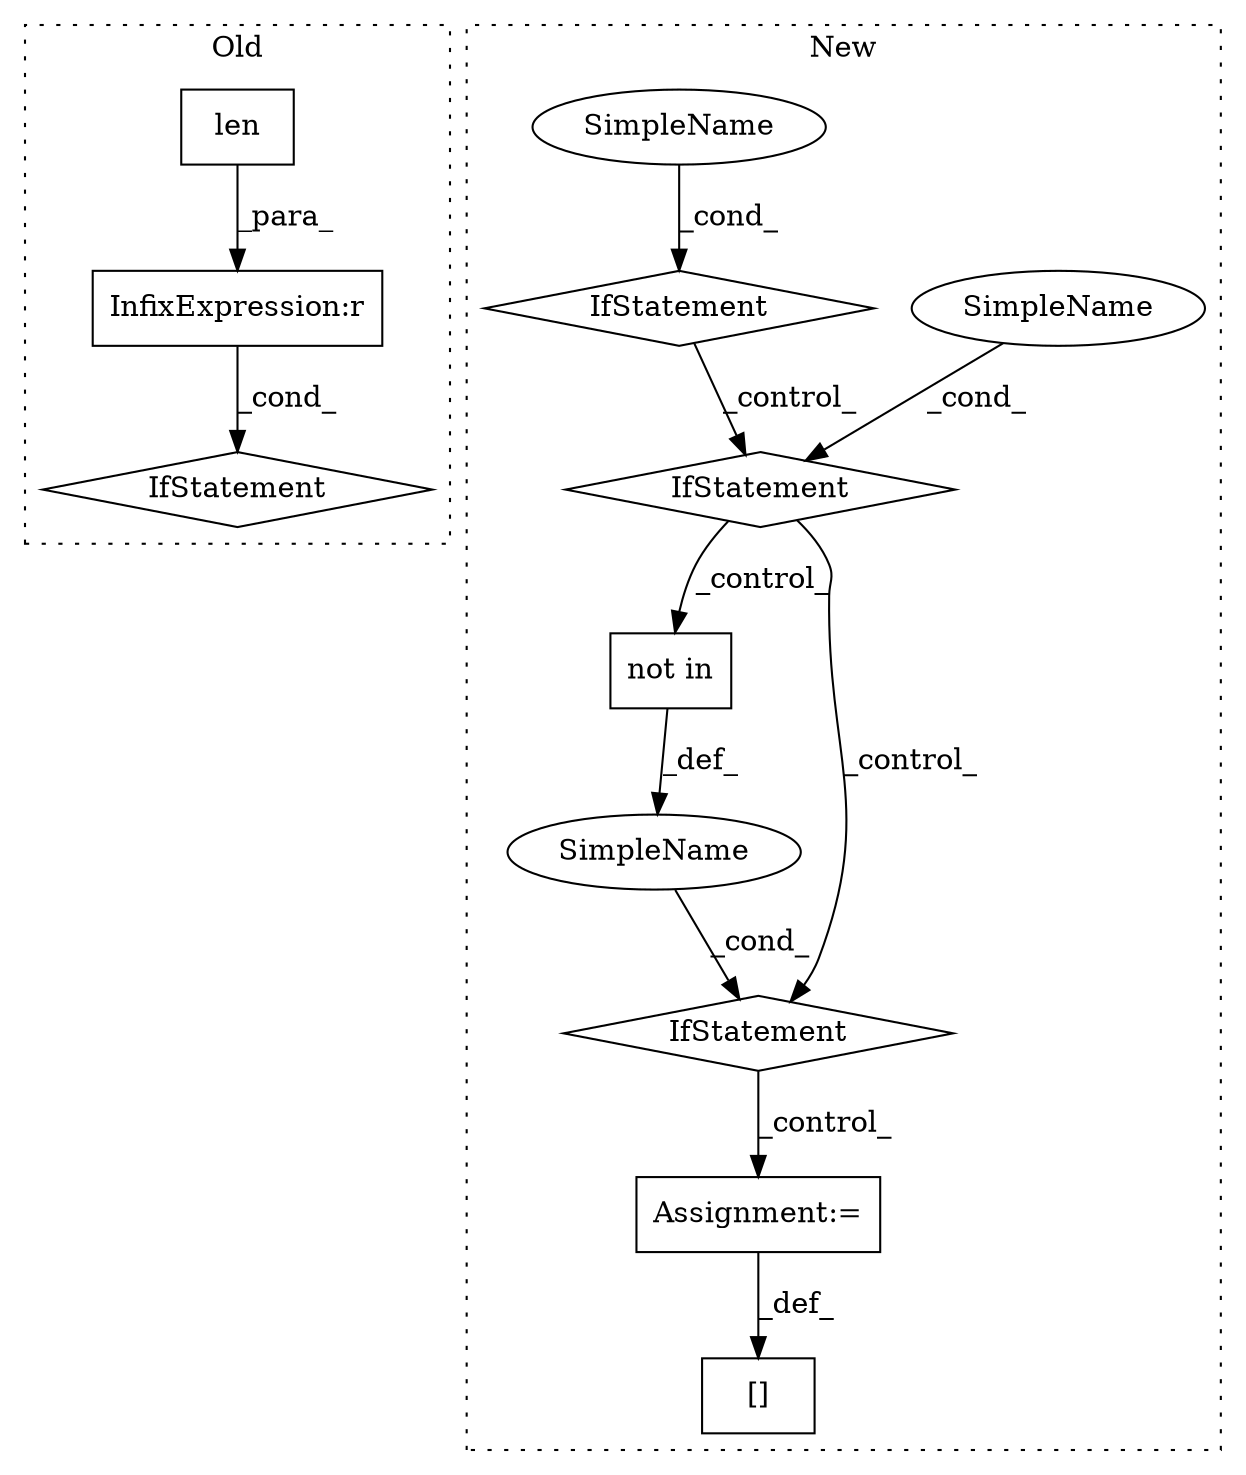 digraph G {
subgraph cluster0 {
1 [label="len" a="32" s="1695,1713" l="4,1" shape="box"];
6 [label="InfixExpression:r" a="27" s="1692" l="3" shape="box"];
7 [label="IfStatement" a="25" s="1679,1714" l="4,2" shape="diamond"];
label = "Old";
style="dotted";
}
subgraph cluster1 {
2 [label="not in" a="108" s="3305" l="41" shape="box"];
3 [label="IfStatement" a="25" s="3295,3346" l="10,2" shape="diamond"];
4 [label="Assignment:=" a="7" s="3546" l="1" shape="box"];
5 [label="SimpleName" a="42" s="" l="" shape="ellipse"];
8 [label="[]" a="2" s="3738,3754" l="12,1" shape="box"];
9 [label="SimpleName" a="42" s="" l="" shape="ellipse"];
10 [label="IfStatement" a="25" s="3266,3285" l="4,2" shape="diamond"];
11 [label="SimpleName" a="42" s="" l="" shape="ellipse"];
12 [label="IfStatement" a="25" s="3177,3199" l="4,2" shape="diamond"];
label = "New";
style="dotted";
}
1 -> 6 [label="_para_"];
2 -> 5 [label="_def_"];
3 -> 4 [label="_control_"];
4 -> 8 [label="_def_"];
5 -> 3 [label="_cond_"];
6 -> 7 [label="_cond_"];
9 -> 10 [label="_cond_"];
10 -> 2 [label="_control_"];
10 -> 3 [label="_control_"];
11 -> 12 [label="_cond_"];
12 -> 10 [label="_control_"];
}